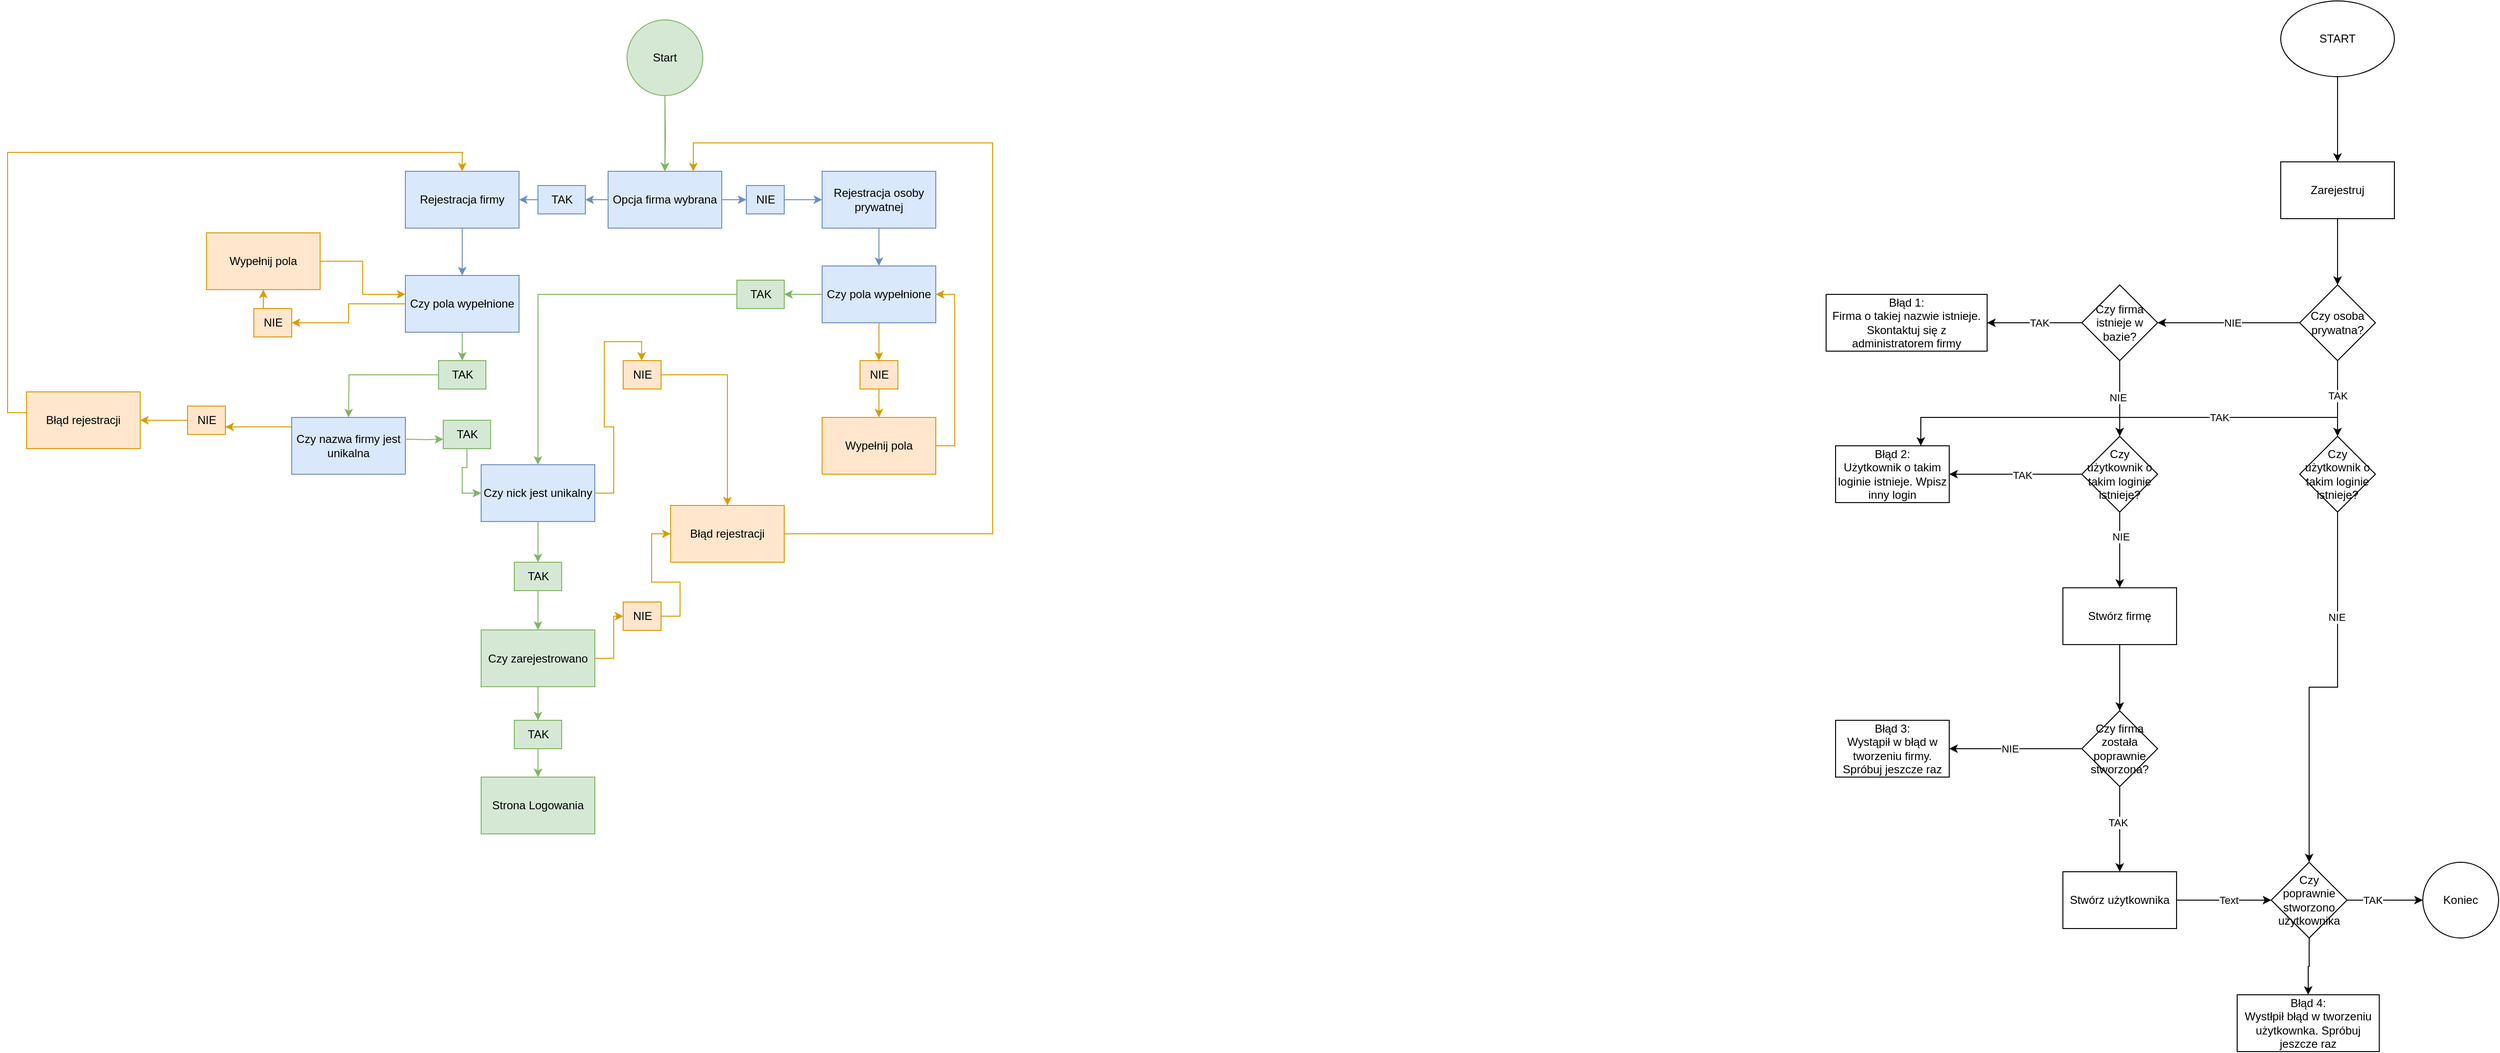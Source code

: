 <mxfile version="24.8.4">
  <diagram name="Strona-1" id="n98KaX4injBVcnxOvaJd">
    <mxGraphModel dx="1702" dy="464" grid="1" gridSize="10" guides="1" tooltips="1" connect="1" arrows="1" fold="1" page="1" pageScale="1" pageWidth="827" pageHeight="1169" math="0" shadow="0">
      <root>
        <mxCell id="0" />
        <mxCell id="1" parent="0" />
        <mxCell id="3YU50Hzs8JmX-f17dHfL-24" value="" style="edgeStyle=orthogonalEdgeStyle;rounded=0;orthogonalLoop=1;jettySize=auto;html=1;fillColor=#d5e8d4;strokeColor=#00ff04;" parent="1" target="3YU50Hzs8JmX-f17dHfL-2" edge="1">
          <mxGeometry relative="1" as="geometry">
            <mxPoint x="-6" y="250" as="sourcePoint" />
          </mxGeometry>
        </mxCell>
        <mxCell id="3YU50Hzs8JmX-f17dHfL-4" value="" style="edgeStyle=orthogonalEdgeStyle;rounded=0;orthogonalLoop=1;jettySize=auto;html=1;fillColor=#dae8fc;strokeColor=#6c8ebf;" parent="1" source="3YU50Hzs8JmX-f17dHfL-5" target="3YU50Hzs8JmX-f17dHfL-3" edge="1">
          <mxGeometry relative="1" as="geometry" />
        </mxCell>
        <mxCell id="3YU50Hzs8JmX-f17dHfL-7" value="" style="edgeStyle=orthogonalEdgeStyle;rounded=0;orthogonalLoop=1;jettySize=auto;html=1;fillColor=#dae8fc;strokeColor=#6c8ebf;" parent="1" source="3YU50Hzs8JmX-f17dHfL-8" target="3YU50Hzs8JmX-f17dHfL-6" edge="1">
          <mxGeometry relative="1" as="geometry" />
        </mxCell>
        <mxCell id="3YU50Hzs8JmX-f17dHfL-25" value="" style="edgeStyle=orthogonalEdgeStyle;rounded=0;orthogonalLoop=1;jettySize=auto;html=1;fillColor=#dae8fc;strokeColor=#6c8ebf;" parent="1" source="3YU50Hzs8JmX-f17dHfL-2" target="3YU50Hzs8JmX-f17dHfL-8" edge="1">
          <mxGeometry relative="1" as="geometry" />
        </mxCell>
        <mxCell id="3YU50Hzs8JmX-f17dHfL-2" value="Opcja firma wybrana" style="rounded=0;whiteSpace=wrap;html=1;fillColor=#dae8fc;strokeColor=#6c8ebf;" parent="1" vertex="1">
          <mxGeometry x="-66" y="330" width="120" height="60" as="geometry" />
        </mxCell>
        <mxCell id="3YU50Hzs8JmX-f17dHfL-22" value="" style="edgeStyle=orthogonalEdgeStyle;rounded=0;orthogonalLoop=1;jettySize=auto;html=1;fillColor=#dae8fc;strokeColor=#6c8ebf;" parent="1" source="3YU50Hzs8JmX-f17dHfL-3" target="3YU50Hzs8JmX-f17dHfL-9" edge="1">
          <mxGeometry relative="1" as="geometry" />
        </mxCell>
        <mxCell id="3YU50Hzs8JmX-f17dHfL-3" value="Rejestracja firmy" style="rounded=0;whiteSpace=wrap;html=1;fillColor=#dae8fc;strokeColor=#6c8ebf;" parent="1" vertex="1">
          <mxGeometry x="-280" y="330" width="120" height="60" as="geometry" />
        </mxCell>
        <mxCell id="3YU50Hzs8JmX-f17dHfL-35" value="" style="edgeStyle=orthogonalEdgeStyle;rounded=0;orthogonalLoop=1;jettySize=auto;html=1;fillColor=#dae8fc;strokeColor=#6c8ebf;" parent="1" source="3YU50Hzs8JmX-f17dHfL-6" target="3YU50Hzs8JmX-f17dHfL-34" edge="1">
          <mxGeometry relative="1" as="geometry" />
        </mxCell>
        <mxCell id="3YU50Hzs8JmX-f17dHfL-6" value="Rejestracja osoby prywatnej" style="whiteSpace=wrap;html=1;rounded=0;fillColor=#dae8fc;strokeColor=#6c8ebf;" parent="1" vertex="1">
          <mxGeometry x="160" y="330" width="120" height="60" as="geometry" />
        </mxCell>
        <mxCell id="3YU50Hzs8JmX-f17dHfL-12" value="" style="edgeStyle=orthogonalEdgeStyle;rounded=0;orthogonalLoop=1;jettySize=auto;html=1;fillColor=#d5e8d4;strokeColor=#82b366;" parent="1" source="3YU50Hzs8JmX-f17dHfL-13" edge="1">
          <mxGeometry relative="1" as="geometry">
            <mxPoint x="-340" y="590" as="targetPoint" />
          </mxGeometry>
        </mxCell>
        <mxCell id="3YU50Hzs8JmX-f17dHfL-15" value="" style="edgeStyle=orthogonalEdgeStyle;rounded=0;orthogonalLoop=1;jettySize=auto;html=1;fillColor=#ffe6cc;strokeColor=#d79b00;" parent="1" source="3YU50Hzs8JmX-f17dHfL-16" target="3YU50Hzs8JmX-f17dHfL-14" edge="1">
          <mxGeometry relative="1" as="geometry">
            <Array as="points">
              <mxPoint x="-430" y="470" />
              <mxPoint x="-430" y="470" />
            </Array>
          </mxGeometry>
        </mxCell>
        <mxCell id="3YU50Hzs8JmX-f17dHfL-9" value="Czy pola wypełnione" style="whiteSpace=wrap;html=1;rounded=0;fillColor=#dae8fc;strokeColor=#6c8ebf;" parent="1" vertex="1">
          <mxGeometry x="-280" y="440" width="120" height="60" as="geometry" />
        </mxCell>
        <mxCell id="3YU50Hzs8JmX-f17dHfL-31" value="" style="edgeStyle=orthogonalEdgeStyle;rounded=0;orthogonalLoop=1;jettySize=auto;html=1;fillColor=#ffe6cc;strokeColor=#d79b00;" parent="1" target="3YU50Hzs8JmX-f17dHfL-30" edge="1">
          <mxGeometry relative="1" as="geometry">
            <mxPoint x="-400" y="620" as="sourcePoint" />
            <Array as="points">
              <mxPoint x="-400" y="600" />
            </Array>
          </mxGeometry>
        </mxCell>
        <mxCell id="GmKRQPEVRKqld6JltoJl-1" style="edgeStyle=orthogonalEdgeStyle;rounded=0;orthogonalLoop=1;jettySize=auto;html=1;fillColor=#ffe6cc;strokeColor=#d79b00;" parent="1" source="3YU50Hzs8JmX-f17dHfL-14" target="3YU50Hzs8JmX-f17dHfL-9" edge="1">
          <mxGeometry relative="1" as="geometry">
            <Array as="points">
              <mxPoint x="-325" y="425" />
              <mxPoint x="-325" y="460" />
            </Array>
          </mxGeometry>
        </mxCell>
        <mxCell id="3YU50Hzs8JmX-f17dHfL-14" value="Wypełnij pola" style="whiteSpace=wrap;html=1;rounded=0;fillColor=#ffe6cc;strokeColor=#d79b00;" parent="1" vertex="1">
          <mxGeometry x="-490" y="395" width="120" height="60" as="geometry" />
        </mxCell>
        <mxCell id="3YU50Hzs8JmX-f17dHfL-17" value="" style="edgeStyle=orthogonalEdgeStyle;rounded=0;orthogonalLoop=1;jettySize=auto;html=1;fillColor=#d5e8d4;strokeColor=#82b366;" parent="1" source="3YU50Hzs8JmX-f17dHfL-9" target="3YU50Hzs8JmX-f17dHfL-13" edge="1">
          <mxGeometry relative="1" as="geometry">
            <mxPoint x="-280" y="520" as="sourcePoint" />
            <mxPoint x="-360" y="520" as="targetPoint" />
          </mxGeometry>
        </mxCell>
        <mxCell id="3YU50Hzs8JmX-f17dHfL-13" value="TAK" style="text;html=1;align=center;verticalAlign=middle;resizable=0;points=[];autosize=1;strokeColor=#82b366;fillColor=#d5e8d4;" parent="1" vertex="1">
          <mxGeometry x="-245" y="530" width="50" height="30" as="geometry" />
        </mxCell>
        <mxCell id="3YU50Hzs8JmX-f17dHfL-19" value="" style="edgeStyle=orthogonalEdgeStyle;rounded=0;orthogonalLoop=1;jettySize=auto;html=1;fillColor=#ffe6cc;strokeColor=#d79b00;" parent="1" source="3YU50Hzs8JmX-f17dHfL-9" target="3YU50Hzs8JmX-f17dHfL-16" edge="1">
          <mxGeometry relative="1" as="geometry">
            <mxPoint x="-220" y="550" as="sourcePoint" />
            <mxPoint x="-220" y="630" as="targetPoint" />
          </mxGeometry>
        </mxCell>
        <mxCell id="3YU50Hzs8JmX-f17dHfL-16" value="NIE" style="text;html=1;align=center;verticalAlign=middle;resizable=0;points=[];autosize=1;strokeColor=#d79b00;fillColor=#ffe6cc;" parent="1" vertex="1">
          <mxGeometry x="-440" y="475" width="40" height="30" as="geometry" />
        </mxCell>
        <mxCell id="3YU50Hzs8JmX-f17dHfL-20" value="" style="edgeStyle=orthogonalEdgeStyle;rounded=0;orthogonalLoop=1;jettySize=auto;html=1;fillColor=#dae8fc;strokeColor=#6c8ebf;" parent="1" source="3YU50Hzs8JmX-f17dHfL-2" target="3YU50Hzs8JmX-f17dHfL-5" edge="1">
          <mxGeometry relative="1" as="geometry">
            <mxPoint x="-80" y="360" as="sourcePoint" />
            <mxPoint x="-160" y="360" as="targetPoint" />
          </mxGeometry>
        </mxCell>
        <mxCell id="3YU50Hzs8JmX-f17dHfL-5" value="TAK" style="text;html=1;align=center;verticalAlign=middle;resizable=0;points=[];autosize=1;strokeColor=#6c8ebf;fillColor=#dae8fc;" parent="1" vertex="1">
          <mxGeometry x="-140" y="345" width="50" height="30" as="geometry" />
        </mxCell>
        <mxCell id="3YU50Hzs8JmX-f17dHfL-8" value="NIE" style="text;html=1;align=center;verticalAlign=middle;resizable=0;points=[];autosize=1;strokeColor=#6c8ebf;fillColor=#dae8fc;" parent="1" vertex="1">
          <mxGeometry x="80" y="345" width="40" height="30" as="geometry" />
        </mxCell>
        <mxCell id="3YU50Hzs8JmX-f17dHfL-33" value="" style="edgeStyle=orthogonalEdgeStyle;rounded=0;orthogonalLoop=1;jettySize=auto;html=1;fillColor=#ffe6cc;strokeColor=#d79b00;entryX=1;entryY=0.5;entryDx=0;entryDy=0;" parent="1" source="3YU50Hzs8JmX-f17dHfL-30" target="3YU50Hzs8JmX-f17dHfL-48" edge="1">
          <mxGeometry relative="1" as="geometry">
            <mxPoint x="-550" y="593" as="targetPoint" />
          </mxGeometry>
        </mxCell>
        <mxCell id="3YU50Hzs8JmX-f17dHfL-30" value="NIE" style="text;html=1;align=center;verticalAlign=middle;resizable=0;points=[];autosize=1;strokeColor=#d79b00;fillColor=#ffe6cc;" parent="1" vertex="1">
          <mxGeometry x="-510" y="578" width="40" height="30" as="geometry" />
        </mxCell>
        <mxCell id="3YU50Hzs8JmX-f17dHfL-39" value="" style="edgeStyle=orthogonalEdgeStyle;rounded=0;orthogonalLoop=1;jettySize=auto;html=1;fillColor=#ffe6cc;strokeColor=#d79b00;" parent="1" source="3YU50Hzs8JmX-f17dHfL-34" target="3YU50Hzs8JmX-f17dHfL-37" edge="1">
          <mxGeometry relative="1" as="geometry" />
        </mxCell>
        <mxCell id="3YU50Hzs8JmX-f17dHfL-42" value="" style="edgeStyle=orthogonalEdgeStyle;rounded=0;orthogonalLoop=1;jettySize=auto;html=1;fillColor=#d5e8d4;strokeColor=#82b366;" parent="1" source="3YU50Hzs8JmX-f17dHfL-34" target="3YU50Hzs8JmX-f17dHfL-36" edge="1">
          <mxGeometry relative="1" as="geometry" />
        </mxCell>
        <mxCell id="3YU50Hzs8JmX-f17dHfL-34" value="Czy pola wypełnione" style="whiteSpace=wrap;html=1;rounded=0;fillColor=#dae8fc;strokeColor=#6c8ebf;" parent="1" vertex="1">
          <mxGeometry x="160" y="430" width="120" height="60" as="geometry" />
        </mxCell>
        <mxCell id="3YU50Hzs8JmX-f17dHfL-46" value="" style="edgeStyle=orthogonalEdgeStyle;rounded=0;orthogonalLoop=1;jettySize=auto;html=1;fillColor=#d5e8d4;strokeColor=#82b366;" parent="1" source="3YU50Hzs8JmX-f17dHfL-36" target="3YU50Hzs8JmX-f17dHfL-45" edge="1">
          <mxGeometry relative="1" as="geometry" />
        </mxCell>
        <mxCell id="3YU50Hzs8JmX-f17dHfL-36" value="TAK" style="text;html=1;align=center;verticalAlign=middle;resizable=0;points=[];autosize=1;strokeColor=#82b366;fillColor=#d5e8d4;" parent="1" vertex="1">
          <mxGeometry x="70" y="445" width="50" height="30" as="geometry" />
        </mxCell>
        <mxCell id="3YU50Hzs8JmX-f17dHfL-41" value="" style="edgeStyle=orthogonalEdgeStyle;rounded=0;orthogonalLoop=1;jettySize=auto;html=1;fillColor=#ffe6cc;strokeColor=#d79b00;" parent="1" source="3YU50Hzs8JmX-f17dHfL-37" target="3YU50Hzs8JmX-f17dHfL-40" edge="1">
          <mxGeometry relative="1" as="geometry" />
        </mxCell>
        <mxCell id="3YU50Hzs8JmX-f17dHfL-37" value="NIE" style="text;html=1;align=center;verticalAlign=middle;resizable=0;points=[];autosize=1;strokeColor=#d79b00;fillColor=#ffe6cc;" parent="1" vertex="1">
          <mxGeometry x="200" y="530" width="40" height="30" as="geometry" />
        </mxCell>
        <mxCell id="GmKRQPEVRKqld6JltoJl-9" style="edgeStyle=orthogonalEdgeStyle;rounded=0;orthogonalLoop=1;jettySize=auto;html=1;entryX=1;entryY=0.5;entryDx=0;entryDy=0;fillColor=#ffe6cc;strokeColor=#d79b00;" parent="1" source="3YU50Hzs8JmX-f17dHfL-40" target="3YU50Hzs8JmX-f17dHfL-34" edge="1">
          <mxGeometry relative="1" as="geometry">
            <Array as="points">
              <mxPoint x="300" y="620" />
              <mxPoint x="300" y="460" />
            </Array>
          </mxGeometry>
        </mxCell>
        <mxCell id="3YU50Hzs8JmX-f17dHfL-40" value="Wypełnij pola" style="whiteSpace=wrap;html=1;fillColor=#ffe6cc;strokeColor=#d79b00;" parent="1" vertex="1">
          <mxGeometry x="160" y="590" width="120" height="60" as="geometry" />
        </mxCell>
        <mxCell id="GmKRQPEVRKqld6JltoJl-27" value="" style="edgeStyle=orthogonalEdgeStyle;rounded=0;orthogonalLoop=1;jettySize=auto;html=1;fillColor=#d5e8d4;strokeColor=#82b366;" parent="1" source="GmKRQPEVRKqld6JltoJl-28" target="GmKRQPEVRKqld6JltoJl-26" edge="1">
          <mxGeometry relative="1" as="geometry" />
        </mxCell>
        <mxCell id="3YU50Hzs8JmX-f17dHfL-45" value="Czy nick jest unikalny" style="whiteSpace=wrap;html=1;fillColor=#dae8fc;strokeColor=#6c8ebf;" parent="1" vertex="1">
          <mxGeometry x="-200" y="640" width="120" height="60" as="geometry" />
        </mxCell>
        <mxCell id="GmKRQPEVRKqld6JltoJl-3" style="edgeStyle=orthogonalEdgeStyle;rounded=0;orthogonalLoop=1;jettySize=auto;html=1;entryX=0.5;entryY=0;entryDx=0;entryDy=0;fillColor=#ffe6cc;strokeColor=#d79b00;" parent="1" source="3YU50Hzs8JmX-f17dHfL-48" target="3YU50Hzs8JmX-f17dHfL-3" edge="1">
          <mxGeometry relative="1" as="geometry">
            <mxPoint x="-600" y="710" as="targetPoint" />
            <Array as="points">
              <mxPoint x="-700" y="585" />
              <mxPoint x="-700" y="310" />
              <mxPoint x="-220" y="310" />
            </Array>
          </mxGeometry>
        </mxCell>
        <mxCell id="3YU50Hzs8JmX-f17dHfL-48" value="Błąd rejestracji" style="whiteSpace=wrap;html=1;fillColor=#ffe6cc;strokeColor=#d79b00;" parent="1" vertex="1">
          <mxGeometry x="-680" y="563" width="120" height="60" as="geometry" />
        </mxCell>
        <mxCell id="GmKRQPEVRKqld6JltoJl-8" style="edgeStyle=orthogonalEdgeStyle;rounded=0;orthogonalLoop=1;jettySize=auto;html=1;entryX=0.75;entryY=0;entryDx=0;entryDy=0;fillColor=#ffe6cc;strokeColor=#d79b00;" parent="1" source="nlLDU1IhZlnU9pc1OhMT-6" target="3YU50Hzs8JmX-f17dHfL-2" edge="1">
          <mxGeometry relative="1" as="geometry">
            <Array as="points">
              <mxPoint x="340" y="713" />
              <mxPoint x="340" y="300" />
              <mxPoint x="24" y="300" />
            </Array>
          </mxGeometry>
        </mxCell>
        <mxCell id="nlLDU1IhZlnU9pc1OhMT-6" value="Błąd rejestracji" style="whiteSpace=wrap;html=1;fillColor=#ffe6cc;strokeColor=#d79b00;" parent="1" vertex="1">
          <mxGeometry y="683" width="120" height="60" as="geometry" />
        </mxCell>
        <mxCell id="GmKRQPEVRKqld6JltoJl-7" style="edgeStyle=orthogonalEdgeStyle;rounded=0;orthogonalLoop=1;jettySize=auto;html=1;entryX=0.5;entryY=0;entryDx=0;entryDy=0;fillColor=#ffe6cc;strokeColor=#d79b00;" parent="1" source="nlLDU1IhZlnU9pc1OhMT-7" target="nlLDU1IhZlnU9pc1OhMT-6" edge="1">
          <mxGeometry relative="1" as="geometry" />
        </mxCell>
        <mxCell id="nlLDU1IhZlnU9pc1OhMT-7" value="NIE" style="text;html=1;align=center;verticalAlign=middle;resizable=0;points=[];autosize=1;strokeColor=#d79b00;fillColor=#ffe6cc;" parent="1" vertex="1">
          <mxGeometry x="-50" y="530" width="40" height="30" as="geometry" />
        </mxCell>
        <mxCell id="GmKRQPEVRKqld6JltoJl-6" style="edgeStyle=orthogonalEdgeStyle;rounded=0;orthogonalLoop=1;jettySize=auto;html=1;entryX=0.485;entryY=0;entryDx=0;entryDy=0;entryPerimeter=0;fillColor=#ffe6cc;strokeColor=#d79b00;" parent="1" source="3YU50Hzs8JmX-f17dHfL-45" target="nlLDU1IhZlnU9pc1OhMT-7" edge="1">
          <mxGeometry relative="1" as="geometry" />
        </mxCell>
        <mxCell id="GmKRQPEVRKqld6JltoJl-12" value="Czy nazwa firmy jest unikalna" style="whiteSpace=wrap;html=1;rounded=0;fillColor=#dae8fc;strokeColor=#6c8ebf;" parent="1" vertex="1">
          <mxGeometry x="-400" y="590" width="120" height="60" as="geometry" />
        </mxCell>
        <mxCell id="GmKRQPEVRKqld6JltoJl-14" style="edgeStyle=orthogonalEdgeStyle;rounded=0;orthogonalLoop=1;jettySize=auto;html=1;entryX=0;entryY=0.5;entryDx=0;entryDy=0;fillColor=#d5e8d4;strokeColor=#82b366;" parent="1" source="GmKRQPEVRKqld6JltoJl-16" target="3YU50Hzs8JmX-f17dHfL-45" edge="1">
          <mxGeometry relative="1" as="geometry">
            <mxPoint x="-481.04" y="701.2" as="targetPoint" />
          </mxGeometry>
        </mxCell>
        <mxCell id="GmKRQPEVRKqld6JltoJl-17" value="" style="edgeStyle=orthogonalEdgeStyle;rounded=0;orthogonalLoop=1;jettySize=auto;html=1;entryX=0;entryY=0.667;entryDx=0;entryDy=0;entryPerimeter=0;fillColor=#d5e8d4;strokeColor=#82b366;" parent="1" target="GmKRQPEVRKqld6JltoJl-16" edge="1">
          <mxGeometry relative="1" as="geometry">
            <mxPoint x="-280" y="613" as="sourcePoint" />
            <mxPoint x="-441" y="681" as="targetPoint" />
          </mxGeometry>
        </mxCell>
        <mxCell id="GmKRQPEVRKqld6JltoJl-16" value="TAK" style="text;html=1;align=center;verticalAlign=middle;resizable=0;points=[];autosize=1;strokeColor=#82b366;fillColor=#d5e8d4;" parent="1" vertex="1">
          <mxGeometry x="-240" y="593" width="50" height="30" as="geometry" />
        </mxCell>
        <mxCell id="GmKRQPEVRKqld6JltoJl-30" style="edgeStyle=orthogonalEdgeStyle;rounded=0;orthogonalLoop=1;jettySize=auto;html=1;entryX=0;entryY=0.5;entryDx=0;entryDy=0;fillColor=#ffe6cc;strokeColor=#d79b00;" parent="1" source="GmKRQPEVRKqld6JltoJl-31" target="nlLDU1IhZlnU9pc1OhMT-6" edge="1">
          <mxGeometry relative="1" as="geometry" />
        </mxCell>
        <mxCell id="GmKRQPEVRKqld6JltoJl-34" value="" style="edgeStyle=orthogonalEdgeStyle;rounded=0;orthogonalLoop=1;jettySize=auto;html=1;fillColor=#d5e8d4;strokeColor=#82b366;" parent="1" source="GmKRQPEVRKqld6JltoJl-35" target="GmKRQPEVRKqld6JltoJl-33" edge="1">
          <mxGeometry relative="1" as="geometry" />
        </mxCell>
        <mxCell id="GmKRQPEVRKqld6JltoJl-26" value="Czy zarejestrowano" style="whiteSpace=wrap;html=1;fillColor=#d5e8d4;strokeColor=#82b366;" parent="1" vertex="1">
          <mxGeometry x="-200" y="814.5" width="120" height="60" as="geometry" />
        </mxCell>
        <mxCell id="GmKRQPEVRKqld6JltoJl-29" value="" style="edgeStyle=orthogonalEdgeStyle;rounded=0;orthogonalLoop=1;jettySize=auto;html=1;fillColor=#d5e8d4;strokeColor=#82b366;" parent="1" source="3YU50Hzs8JmX-f17dHfL-45" target="GmKRQPEVRKqld6JltoJl-28" edge="1">
          <mxGeometry relative="1" as="geometry">
            <mxPoint x="-140" y="700" as="sourcePoint" />
            <mxPoint x="-150" y="815" as="targetPoint" />
          </mxGeometry>
        </mxCell>
        <mxCell id="GmKRQPEVRKqld6JltoJl-28" value="TAK" style="text;html=1;align=center;verticalAlign=middle;resizable=0;points=[];autosize=1;strokeColor=#82b366;fillColor=#d5e8d4;" parent="1" vertex="1">
          <mxGeometry x="-165" y="743" width="50" height="30" as="geometry" />
        </mxCell>
        <mxCell id="GmKRQPEVRKqld6JltoJl-32" value="" style="edgeStyle=orthogonalEdgeStyle;rounded=0;orthogonalLoop=1;jettySize=auto;html=1;entryX=0;entryY=0.5;entryDx=0;entryDy=0;fillColor=#ffe6cc;strokeColor=#d79b00;" parent="1" source="GmKRQPEVRKqld6JltoJl-26" target="GmKRQPEVRKqld6JltoJl-31" edge="1">
          <mxGeometry relative="1" as="geometry">
            <mxPoint x="-80" y="845" as="sourcePoint" />
            <mxPoint y="713" as="targetPoint" />
          </mxGeometry>
        </mxCell>
        <mxCell id="GmKRQPEVRKqld6JltoJl-31" value="NIE" style="text;html=1;align=center;verticalAlign=middle;resizable=0;points=[];autosize=1;strokeColor=#d79b00;fillColor=#ffe6cc;" parent="1" vertex="1">
          <mxGeometry x="-50" y="785" width="40" height="30" as="geometry" />
        </mxCell>
        <mxCell id="GmKRQPEVRKqld6JltoJl-33" value="Strona Logowania" style="whiteSpace=wrap;html=1;fillColor=#d5e8d4;strokeColor=#82b366;" parent="1" vertex="1">
          <mxGeometry x="-200" y="970" width="120" height="60" as="geometry" />
        </mxCell>
        <mxCell id="GmKRQPEVRKqld6JltoJl-36" value="" style="edgeStyle=orthogonalEdgeStyle;rounded=0;orthogonalLoop=1;jettySize=auto;html=1;fillColor=#d5e8d4;strokeColor=#82b366;" parent="1" source="GmKRQPEVRKqld6JltoJl-26" target="GmKRQPEVRKqld6JltoJl-35" edge="1">
          <mxGeometry relative="1" as="geometry">
            <mxPoint x="-140" y="875" as="sourcePoint" />
            <mxPoint x="-140" y="955" as="targetPoint" />
          </mxGeometry>
        </mxCell>
        <mxCell id="GmKRQPEVRKqld6JltoJl-35" value="TAK" style="text;html=1;align=center;verticalAlign=middle;resizable=0;points=[];autosize=1;strokeColor=#82b366;fillColor=#d5e8d4;" parent="1" vertex="1">
          <mxGeometry x="-165" y="910" width="50" height="30" as="geometry" />
        </mxCell>
        <mxCell id="xf7zzVjr3WqjwBiHCc7N-2" value="" style="edgeStyle=orthogonalEdgeStyle;rounded=0;orthogonalLoop=1;jettySize=auto;html=1;fillColor=#d5e8d4;strokeColor=#82b366;" parent="1" source="xf7zzVjr3WqjwBiHCc7N-1" target="3YU50Hzs8JmX-f17dHfL-2" edge="1">
          <mxGeometry relative="1" as="geometry" />
        </mxCell>
        <mxCell id="xf7zzVjr3WqjwBiHCc7N-1" value="Start" style="ellipse;whiteSpace=wrap;html=1;aspect=fixed;fillColor=#d5e8d4;strokeColor=#82b366;" parent="1" vertex="1">
          <mxGeometry x="-46" y="170" width="80" height="80" as="geometry" />
        </mxCell>
        <mxCell id="BkWQtHeBbHfLeY4W3J_r-3" value="" style="edgeStyle=orthogonalEdgeStyle;rounded=0;orthogonalLoop=1;jettySize=auto;html=1;" edge="1" parent="1" source="BkWQtHeBbHfLeY4W3J_r-1" target="BkWQtHeBbHfLeY4W3J_r-2">
          <mxGeometry relative="1" as="geometry" />
        </mxCell>
        <mxCell id="BkWQtHeBbHfLeY4W3J_r-1" value="START" style="ellipse;whiteSpace=wrap;html=1;" vertex="1" parent="1">
          <mxGeometry x="1700" y="150" width="120" height="80" as="geometry" />
        </mxCell>
        <mxCell id="BkWQtHeBbHfLeY4W3J_r-5" value="" style="edgeStyle=orthogonalEdgeStyle;rounded=0;orthogonalLoop=1;jettySize=auto;html=1;" edge="1" parent="1" source="BkWQtHeBbHfLeY4W3J_r-2" target="BkWQtHeBbHfLeY4W3J_r-4">
          <mxGeometry relative="1" as="geometry" />
        </mxCell>
        <mxCell id="BkWQtHeBbHfLeY4W3J_r-2" value="Zarejestruj" style="whiteSpace=wrap;html=1;" vertex="1" parent="1">
          <mxGeometry x="1700" y="320" width="120" height="60" as="geometry" />
        </mxCell>
        <mxCell id="BkWQtHeBbHfLeY4W3J_r-22" style="edgeStyle=orthogonalEdgeStyle;rounded=0;orthogonalLoop=1;jettySize=auto;html=1;entryX=1;entryY=0.5;entryDx=0;entryDy=0;" edge="1" parent="1" source="BkWQtHeBbHfLeY4W3J_r-4" target="BkWQtHeBbHfLeY4W3J_r-11">
          <mxGeometry relative="1" as="geometry" />
        </mxCell>
        <mxCell id="BkWQtHeBbHfLeY4W3J_r-23" value="NIE" style="edgeLabel;html=1;align=center;verticalAlign=middle;resizable=0;points=[];" vertex="1" connectable="0" parent="BkWQtHeBbHfLeY4W3J_r-22">
          <mxGeometry x="-0.051" y="-1" relative="1" as="geometry">
            <mxPoint y="1" as="offset" />
          </mxGeometry>
        </mxCell>
        <mxCell id="BkWQtHeBbHfLeY4W3J_r-46" value="" style="edgeStyle=orthogonalEdgeStyle;rounded=0;orthogonalLoop=1;jettySize=auto;html=1;" edge="1" parent="1" source="BkWQtHeBbHfLeY4W3J_r-4" target="BkWQtHeBbHfLeY4W3J_r-45">
          <mxGeometry relative="1" as="geometry" />
        </mxCell>
        <mxCell id="BkWQtHeBbHfLeY4W3J_r-47" value="TAK" style="edgeLabel;html=1;align=center;verticalAlign=middle;resizable=0;points=[];" vertex="1" connectable="0" parent="BkWQtHeBbHfLeY4W3J_r-46">
          <mxGeometry x="-0.075" relative="1" as="geometry">
            <mxPoint as="offset" />
          </mxGeometry>
        </mxCell>
        <mxCell id="BkWQtHeBbHfLeY4W3J_r-4" value="Czy osoba prywatna?" style="rhombus;whiteSpace=wrap;html=1;" vertex="1" parent="1">
          <mxGeometry x="1720" y="450" width="80" height="80" as="geometry" />
        </mxCell>
        <mxCell id="BkWQtHeBbHfLeY4W3J_r-14" value="" style="edgeStyle=orthogonalEdgeStyle;rounded=0;orthogonalLoop=1;jettySize=auto;html=1;" edge="1" parent="1" source="BkWQtHeBbHfLeY4W3J_r-11" target="BkWQtHeBbHfLeY4W3J_r-13">
          <mxGeometry relative="1" as="geometry" />
        </mxCell>
        <mxCell id="BkWQtHeBbHfLeY4W3J_r-15" value="TAK" style="edgeLabel;html=1;align=center;verticalAlign=middle;resizable=0;points=[];" vertex="1" connectable="0" parent="BkWQtHeBbHfLeY4W3J_r-14">
          <mxGeometry x="-0.1" relative="1" as="geometry">
            <mxPoint as="offset" />
          </mxGeometry>
        </mxCell>
        <mxCell id="BkWQtHeBbHfLeY4W3J_r-17" value="" style="edgeStyle=orthogonalEdgeStyle;rounded=0;orthogonalLoop=1;jettySize=auto;html=1;" edge="1" parent="1" source="BkWQtHeBbHfLeY4W3J_r-11" target="BkWQtHeBbHfLeY4W3J_r-16">
          <mxGeometry relative="1" as="geometry" />
        </mxCell>
        <mxCell id="BkWQtHeBbHfLeY4W3J_r-21" value="NIE" style="edgeLabel;html=1;align=center;verticalAlign=middle;resizable=0;points=[];" vertex="1" connectable="0" parent="BkWQtHeBbHfLeY4W3J_r-17">
          <mxGeometry x="-0.033" y="-2" relative="1" as="geometry">
            <mxPoint as="offset" />
          </mxGeometry>
        </mxCell>
        <mxCell id="BkWQtHeBbHfLeY4W3J_r-11" value="Czy firma istnieje w bazie?" style="rhombus;whiteSpace=wrap;html=1;" vertex="1" parent="1">
          <mxGeometry x="1490" y="450" width="80" height="80" as="geometry" />
        </mxCell>
        <mxCell id="BkWQtHeBbHfLeY4W3J_r-13" value="Błąd 1:&lt;br&gt;Firma o takiej nazwie istnieje. Skontaktuj się z administratorem firmy" style="whiteSpace=wrap;html=1;" vertex="1" parent="1">
          <mxGeometry x="1220" y="460" width="170" height="60" as="geometry" />
        </mxCell>
        <mxCell id="BkWQtHeBbHfLeY4W3J_r-19" value="" style="edgeStyle=orthogonalEdgeStyle;rounded=0;orthogonalLoop=1;jettySize=auto;html=1;" edge="1" parent="1" source="BkWQtHeBbHfLeY4W3J_r-16" target="BkWQtHeBbHfLeY4W3J_r-18">
          <mxGeometry relative="1" as="geometry" />
        </mxCell>
        <mxCell id="BkWQtHeBbHfLeY4W3J_r-20" value="TAK" style="edgeLabel;html=1;align=center;verticalAlign=middle;resizable=0;points=[];" vertex="1" connectable="0" parent="BkWQtHeBbHfLeY4W3J_r-19">
          <mxGeometry x="-0.102" y="1" relative="1" as="geometry">
            <mxPoint as="offset" />
          </mxGeometry>
        </mxCell>
        <mxCell id="BkWQtHeBbHfLeY4W3J_r-25" value="" style="edgeStyle=orthogonalEdgeStyle;rounded=0;orthogonalLoop=1;jettySize=auto;html=1;" edge="1" parent="1" source="BkWQtHeBbHfLeY4W3J_r-16" target="BkWQtHeBbHfLeY4W3J_r-27">
          <mxGeometry relative="1" as="geometry">
            <mxPoint x="1530" y="770" as="targetPoint" />
          </mxGeometry>
        </mxCell>
        <mxCell id="BkWQtHeBbHfLeY4W3J_r-26" value="NIE" style="edgeLabel;html=1;align=center;verticalAlign=middle;resizable=0;points=[];" vertex="1" connectable="0" parent="BkWQtHeBbHfLeY4W3J_r-25">
          <mxGeometry x="-0.346" y="1" relative="1" as="geometry">
            <mxPoint as="offset" />
          </mxGeometry>
        </mxCell>
        <mxCell id="BkWQtHeBbHfLeY4W3J_r-16" value="Czy użytkownik o takim loginie istnieje?" style="rhombus;whiteSpace=wrap;html=1;" vertex="1" parent="1">
          <mxGeometry x="1490" y="610" width="80" height="80" as="geometry" />
        </mxCell>
        <mxCell id="BkWQtHeBbHfLeY4W3J_r-18" value="Błąd 2:&lt;br&gt;Użytkownik o takim loginie istnieje. Wpisz inny login" style="whiteSpace=wrap;html=1;" vertex="1" parent="1">
          <mxGeometry x="1230" y="620" width="120" height="60" as="geometry" />
        </mxCell>
        <mxCell id="BkWQtHeBbHfLeY4W3J_r-29" value="" style="edgeStyle=orthogonalEdgeStyle;rounded=0;orthogonalLoop=1;jettySize=auto;html=1;" edge="1" parent="1" source="BkWQtHeBbHfLeY4W3J_r-27" target="BkWQtHeBbHfLeY4W3J_r-28">
          <mxGeometry relative="1" as="geometry" />
        </mxCell>
        <mxCell id="BkWQtHeBbHfLeY4W3J_r-27" value="Stwórz firmę" style="rounded=0;whiteSpace=wrap;html=1;" vertex="1" parent="1">
          <mxGeometry x="1470" y="770" width="120" height="60" as="geometry" />
        </mxCell>
        <mxCell id="BkWQtHeBbHfLeY4W3J_r-31" value="" style="edgeStyle=orthogonalEdgeStyle;rounded=0;orthogonalLoop=1;jettySize=auto;html=1;" edge="1" parent="1" source="BkWQtHeBbHfLeY4W3J_r-28" target="BkWQtHeBbHfLeY4W3J_r-30">
          <mxGeometry relative="1" as="geometry" />
        </mxCell>
        <mxCell id="BkWQtHeBbHfLeY4W3J_r-32" value="NIE" style="edgeLabel;html=1;align=center;verticalAlign=middle;resizable=0;points=[];" vertex="1" connectable="0" parent="BkWQtHeBbHfLeY4W3J_r-31">
          <mxGeometry x="0.088" relative="1" as="geometry">
            <mxPoint as="offset" />
          </mxGeometry>
        </mxCell>
        <mxCell id="BkWQtHeBbHfLeY4W3J_r-34" value="" style="edgeStyle=orthogonalEdgeStyle;rounded=0;orthogonalLoop=1;jettySize=auto;html=1;" edge="1" parent="1" source="BkWQtHeBbHfLeY4W3J_r-28" target="BkWQtHeBbHfLeY4W3J_r-33">
          <mxGeometry relative="1" as="geometry" />
        </mxCell>
        <mxCell id="BkWQtHeBbHfLeY4W3J_r-35" value="TAK" style="edgeLabel;html=1;align=center;verticalAlign=middle;resizable=0;points=[];" vertex="1" connectable="0" parent="BkWQtHeBbHfLeY4W3J_r-34">
          <mxGeometry x="-0.159" y="-2" relative="1" as="geometry">
            <mxPoint as="offset" />
          </mxGeometry>
        </mxCell>
        <mxCell id="BkWQtHeBbHfLeY4W3J_r-28" value="Czy firma została poprawnie stworzona?" style="rhombus;whiteSpace=wrap;html=1;rounded=0;" vertex="1" parent="1">
          <mxGeometry x="1490" y="900" width="80" height="80" as="geometry" />
        </mxCell>
        <mxCell id="BkWQtHeBbHfLeY4W3J_r-30" value="Błąd 3:&lt;br&gt;Wystąpił w błąd w tworzeniu firmy. Spróbuj jeszcze raz" style="whiteSpace=wrap;html=1;rounded=0;" vertex="1" parent="1">
          <mxGeometry x="1230" y="910" width="120" height="60" as="geometry" />
        </mxCell>
        <mxCell id="BkWQtHeBbHfLeY4W3J_r-37" value="" style="edgeStyle=orthogonalEdgeStyle;rounded=0;orthogonalLoop=1;jettySize=auto;html=1;" edge="1" parent="1" source="BkWQtHeBbHfLeY4W3J_r-33" target="BkWQtHeBbHfLeY4W3J_r-36">
          <mxGeometry relative="1" as="geometry" />
        </mxCell>
        <mxCell id="BkWQtHeBbHfLeY4W3J_r-38" value="Text" style="edgeLabel;html=1;align=center;verticalAlign=middle;resizable=0;points=[];" vertex="1" connectable="0" parent="BkWQtHeBbHfLeY4W3J_r-37">
          <mxGeometry x="0.093" relative="1" as="geometry">
            <mxPoint as="offset" />
          </mxGeometry>
        </mxCell>
        <mxCell id="BkWQtHeBbHfLeY4W3J_r-33" value="Stwórz użytkownika" style="whiteSpace=wrap;html=1;rounded=0;" vertex="1" parent="1">
          <mxGeometry x="1470" y="1070" width="120" height="60" as="geometry" />
        </mxCell>
        <mxCell id="BkWQtHeBbHfLeY4W3J_r-40" value="" style="edgeStyle=orthogonalEdgeStyle;rounded=0;orthogonalLoop=1;jettySize=auto;html=1;" edge="1" parent="1" source="BkWQtHeBbHfLeY4W3J_r-36" target="BkWQtHeBbHfLeY4W3J_r-39">
          <mxGeometry relative="1" as="geometry" />
        </mxCell>
        <mxCell id="BkWQtHeBbHfLeY4W3J_r-41" value="TAK" style="edgeLabel;html=1;align=center;verticalAlign=middle;resizable=0;points=[];" vertex="1" connectable="0" parent="BkWQtHeBbHfLeY4W3J_r-40">
          <mxGeometry x="-0.342" relative="1" as="geometry">
            <mxPoint as="offset" />
          </mxGeometry>
        </mxCell>
        <mxCell id="BkWQtHeBbHfLeY4W3J_r-44" value="" style="edgeStyle=orthogonalEdgeStyle;rounded=0;orthogonalLoop=1;jettySize=auto;html=1;" edge="1" parent="1" source="BkWQtHeBbHfLeY4W3J_r-36" target="BkWQtHeBbHfLeY4W3J_r-43">
          <mxGeometry relative="1" as="geometry" />
        </mxCell>
        <mxCell id="BkWQtHeBbHfLeY4W3J_r-36" value="Czy poprawnie stworzono użytkownika" style="rhombus;whiteSpace=wrap;html=1;rounded=0;" vertex="1" parent="1">
          <mxGeometry x="1690" y="1060" width="80" height="80" as="geometry" />
        </mxCell>
        <mxCell id="BkWQtHeBbHfLeY4W3J_r-39" value="Koniec" style="ellipse;whiteSpace=wrap;html=1;rounded=0;" vertex="1" parent="1">
          <mxGeometry x="1850" y="1060" width="80" height="80" as="geometry" />
        </mxCell>
        <mxCell id="BkWQtHeBbHfLeY4W3J_r-43" value="Błąd 4:&lt;div&gt;Wystłpił błąd w tworzeniu użytkownka. Spróbuj jeszcze raz&lt;/div&gt;" style="whiteSpace=wrap;html=1;rounded=0;" vertex="1" parent="1">
          <mxGeometry x="1654" y="1200" width="150" height="60" as="geometry" />
        </mxCell>
        <mxCell id="BkWQtHeBbHfLeY4W3J_r-48" style="edgeStyle=orthogonalEdgeStyle;rounded=0;orthogonalLoop=1;jettySize=auto;html=1;entryX=0.75;entryY=0;entryDx=0;entryDy=0;" edge="1" parent="1" source="BkWQtHeBbHfLeY4W3J_r-45" target="BkWQtHeBbHfLeY4W3J_r-18">
          <mxGeometry relative="1" as="geometry">
            <Array as="points">
              <mxPoint x="1760" y="590" />
              <mxPoint x="1320" y="590" />
            </Array>
          </mxGeometry>
        </mxCell>
        <mxCell id="BkWQtHeBbHfLeY4W3J_r-49" value="TAK" style="edgeLabel;html=1;align=center;verticalAlign=middle;resizable=0;points=[];" vertex="1" connectable="0" parent="BkWQtHeBbHfLeY4W3J_r-48">
          <mxGeometry x="-0.407" y="4" relative="1" as="geometry">
            <mxPoint y="-4" as="offset" />
          </mxGeometry>
        </mxCell>
        <mxCell id="BkWQtHeBbHfLeY4W3J_r-50" style="edgeStyle=orthogonalEdgeStyle;rounded=0;orthogonalLoop=1;jettySize=auto;html=1;" edge="1" parent="1" source="BkWQtHeBbHfLeY4W3J_r-45" target="BkWQtHeBbHfLeY4W3J_r-36">
          <mxGeometry relative="1" as="geometry" />
        </mxCell>
        <mxCell id="BkWQtHeBbHfLeY4W3J_r-51" value="NIE" style="edgeLabel;html=1;align=center;verticalAlign=middle;resizable=0;points=[];" vertex="1" connectable="0" parent="BkWQtHeBbHfLeY4W3J_r-50">
          <mxGeometry x="-0.448" y="-1" relative="1" as="geometry">
            <mxPoint as="offset" />
          </mxGeometry>
        </mxCell>
        <mxCell id="BkWQtHeBbHfLeY4W3J_r-45" value="Czy użytkownik o takim loginie istnieje?" style="rhombus;whiteSpace=wrap;html=1;" vertex="1" parent="1">
          <mxGeometry x="1720" y="610" width="80" height="80" as="geometry" />
        </mxCell>
      </root>
    </mxGraphModel>
  </diagram>
</mxfile>
